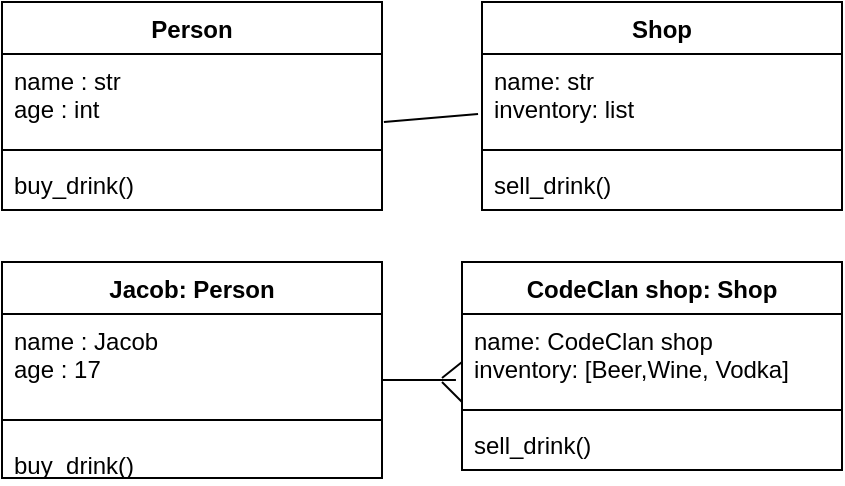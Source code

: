 <mxfile version="16.6.4" type="device"><diagram id="pEXjPeL4G4ul3mvN8p-h" name="Page-1"><mxGraphModel dx="786" dy="546" grid="1" gridSize="10" guides="1" tooltips="1" connect="1" arrows="1" fold="1" page="1" pageScale="1" pageWidth="827" pageHeight="1169" math="0" shadow="0"><root><mxCell id="0"/><mxCell id="1" parent="0"/><mxCell id="WRLALEOYN5SE83If2u-8-1" value="Person" style="swimlane;fontStyle=1;align=center;verticalAlign=top;childLayout=stackLayout;horizontal=1;startSize=26;horizontalStack=0;resizeParent=1;resizeParentMax=0;resizeLast=0;collapsible=1;marginBottom=0;" parent="1" vertex="1"><mxGeometry x="40" y="80" width="190" height="104" as="geometry"/></mxCell><mxCell id="WRLALEOYN5SE83If2u-8-2" value="name : str&#10;age : int" style="text;strokeColor=none;fillColor=none;align=left;verticalAlign=top;spacingLeft=4;spacingRight=4;overflow=hidden;rotatable=0;points=[[0,0.5],[1,0.5]];portConstraint=eastwest;" parent="WRLALEOYN5SE83If2u-8-1" vertex="1"><mxGeometry y="26" width="190" height="44" as="geometry"/></mxCell><mxCell id="WRLALEOYN5SE83If2u-8-3" value="" style="line;strokeWidth=1;fillColor=none;align=left;verticalAlign=middle;spacingTop=-1;spacingLeft=3;spacingRight=3;rotatable=0;labelPosition=right;points=[];portConstraint=eastwest;" parent="WRLALEOYN5SE83If2u-8-1" vertex="1"><mxGeometry y="70" width="190" height="8" as="geometry"/></mxCell><mxCell id="WRLALEOYN5SE83If2u-8-4" value="buy_drink()" style="text;strokeColor=none;fillColor=none;align=left;verticalAlign=top;spacingLeft=4;spacingRight=4;overflow=hidden;rotatable=0;points=[[0,0.5],[1,0.5]];portConstraint=eastwest;" parent="WRLALEOYN5SE83If2u-8-1" vertex="1"><mxGeometry y="78" width="190" height="26" as="geometry"/></mxCell><mxCell id="WRLALEOYN5SE83If2u-8-10" value="Shop" style="swimlane;fontStyle=1;align=center;verticalAlign=top;childLayout=stackLayout;horizontal=1;startSize=26;horizontalStack=0;resizeParent=1;resizeParentMax=0;resizeLast=0;collapsible=1;marginBottom=0;" parent="1" vertex="1"><mxGeometry x="280" y="80" width="180" height="104" as="geometry"/></mxCell><mxCell id="WRLALEOYN5SE83If2u-8-11" value="name: str&#10;inventory: list" style="text;strokeColor=none;fillColor=none;align=left;verticalAlign=top;spacingLeft=4;spacingRight=4;overflow=hidden;rotatable=0;points=[[0,0.5],[1,0.5]];portConstraint=eastwest;" parent="WRLALEOYN5SE83If2u-8-10" vertex="1"><mxGeometry y="26" width="180" height="44" as="geometry"/></mxCell><mxCell id="WRLALEOYN5SE83If2u-8-12" value="" style="line;strokeWidth=1;fillColor=none;align=left;verticalAlign=middle;spacingTop=-1;spacingLeft=3;spacingRight=3;rotatable=0;labelPosition=right;points=[];portConstraint=eastwest;" parent="WRLALEOYN5SE83If2u-8-10" vertex="1"><mxGeometry y="70" width="180" height="8" as="geometry"/></mxCell><mxCell id="WRLALEOYN5SE83If2u-8-13" value="sell_drink()" style="text;strokeColor=none;fillColor=none;align=left;verticalAlign=top;spacingLeft=4;spacingRight=4;overflow=hidden;rotatable=0;points=[[0,0.5],[1,0.5]];portConstraint=eastwest;" parent="WRLALEOYN5SE83If2u-8-10" vertex="1"><mxGeometry y="78" width="180" height="26" as="geometry"/></mxCell><mxCell id="WRLALEOYN5SE83If2u-8-14" value="Jacob: Person" style="swimlane;fontStyle=1;align=center;verticalAlign=top;childLayout=stackLayout;horizontal=1;startSize=26;horizontalStack=0;resizeParent=1;resizeParentMax=0;resizeLast=0;collapsible=1;marginBottom=0;" parent="1" vertex="1"><mxGeometry x="40" y="210" width="190" height="108" as="geometry"/></mxCell><mxCell id="WRLALEOYN5SE83If2u-8-15" value="name : Jacob&#10;age : 17" style="text;strokeColor=none;fillColor=none;align=left;verticalAlign=top;spacingLeft=4;spacingRight=4;overflow=hidden;rotatable=0;points=[[0,0.5],[1,0.5]];portConstraint=eastwest;" parent="WRLALEOYN5SE83If2u-8-14" vertex="1"><mxGeometry y="26" width="190" height="44" as="geometry"/></mxCell><mxCell id="WRLALEOYN5SE83If2u-8-16" value="" style="line;strokeWidth=1;fillColor=none;align=left;verticalAlign=middle;spacingTop=-1;spacingLeft=3;spacingRight=3;rotatable=0;labelPosition=right;points=[];portConstraint=eastwest;" parent="WRLALEOYN5SE83If2u-8-14" vertex="1"><mxGeometry y="70" width="190" height="18" as="geometry"/></mxCell><mxCell id="WRLALEOYN5SE83If2u-8-17" value="buy_drink()" style="text;strokeColor=none;fillColor=none;align=left;verticalAlign=top;spacingLeft=4;spacingRight=4;overflow=hidden;rotatable=0;points=[[0,0.5],[1,0.5]];portConstraint=eastwest;" parent="WRLALEOYN5SE83If2u-8-14" vertex="1"><mxGeometry y="88" width="190" height="20" as="geometry"/></mxCell><mxCell id="WRLALEOYN5SE83If2u-8-18" value="CodeClan shop: Shop" style="swimlane;fontStyle=1;align=center;verticalAlign=top;childLayout=stackLayout;horizontal=1;startSize=26;horizontalStack=0;resizeParent=1;resizeParentMax=0;resizeLast=0;collapsible=1;marginBottom=0;" parent="1" vertex="1"><mxGeometry x="270" y="210" width="190" height="104" as="geometry"/></mxCell><mxCell id="WRLALEOYN5SE83If2u-8-19" value="name: CodeClan shop&#10;inventory: [Beer,Wine, Vodka]" style="text;strokeColor=none;fillColor=none;align=left;verticalAlign=top;spacingLeft=4;spacingRight=4;overflow=hidden;rotatable=0;points=[[0,0.5],[1,0.5]];portConstraint=eastwest;" parent="WRLALEOYN5SE83If2u-8-18" vertex="1"><mxGeometry y="26" width="190" height="44" as="geometry"/></mxCell><mxCell id="Zw_F0hKGJEHt2HqCjvgT-3" value="" style="endArrow=none;html=1;rounded=0;" edge="1" parent="WRLALEOYN5SE83If2u-8-18"><mxGeometry width="50" height="50" relative="1" as="geometry"><mxPoint x="-10" y="58" as="sourcePoint"/><mxPoint y="50" as="targetPoint"/></mxGeometry></mxCell><mxCell id="WRLALEOYN5SE83If2u-8-20" value="" style="line;strokeWidth=1;fillColor=none;align=left;verticalAlign=middle;spacingTop=-1;spacingLeft=3;spacingRight=3;rotatable=0;labelPosition=right;points=[];portConstraint=eastwest;" parent="WRLALEOYN5SE83If2u-8-18" vertex="1"><mxGeometry y="70" width="190" height="8" as="geometry"/></mxCell><mxCell id="WRLALEOYN5SE83If2u-8-21" value="sell_drink()" style="text;strokeColor=none;fillColor=none;align=left;verticalAlign=top;spacingLeft=4;spacingRight=4;overflow=hidden;rotatable=0;points=[[0,0.5],[1,0.5]];portConstraint=eastwest;" parent="WRLALEOYN5SE83If2u-8-18" vertex="1"><mxGeometry y="78" width="190" height="26" as="geometry"/></mxCell><mxCell id="Zw_F0hKGJEHt2HqCjvgT-1" value="" style="endArrow=none;html=1;rounded=0;exitX=1.005;exitY=0.773;exitDx=0;exitDy=0;exitPerimeter=0;entryX=-0.011;entryY=0.682;entryDx=0;entryDy=0;entryPerimeter=0;" edge="1" parent="1" source="WRLALEOYN5SE83If2u-8-2" target="WRLALEOYN5SE83If2u-8-11"><mxGeometry width="50" height="50" relative="1" as="geometry"><mxPoint x="230" y="180" as="sourcePoint"/><mxPoint x="280" y="130" as="targetPoint"/></mxGeometry></mxCell><mxCell id="Zw_F0hKGJEHt2HqCjvgT-2" value="" style="endArrow=none;html=1;rounded=0;exitX=1;exitY=0.75;exitDx=0;exitDy=0;exitPerimeter=0;entryX=-0.016;entryY=0.75;entryDx=0;entryDy=0;entryPerimeter=0;" edge="1" parent="1" source="WRLALEOYN5SE83If2u-8-15" target="WRLALEOYN5SE83If2u-8-19"><mxGeometry width="50" height="50" relative="1" as="geometry"><mxPoint x="230" y="300" as="sourcePoint"/><mxPoint x="280" y="250" as="targetPoint"/><Array as="points"/></mxGeometry></mxCell><mxCell id="Zw_F0hKGJEHt2HqCjvgT-4" value="" style="endArrow=none;html=1;rounded=0;" edge="1" parent="1"><mxGeometry width="50" height="50" relative="1" as="geometry"><mxPoint x="260" y="270" as="sourcePoint"/><mxPoint x="270" y="280" as="targetPoint"/></mxGeometry></mxCell></root></mxGraphModel></diagram></mxfile>